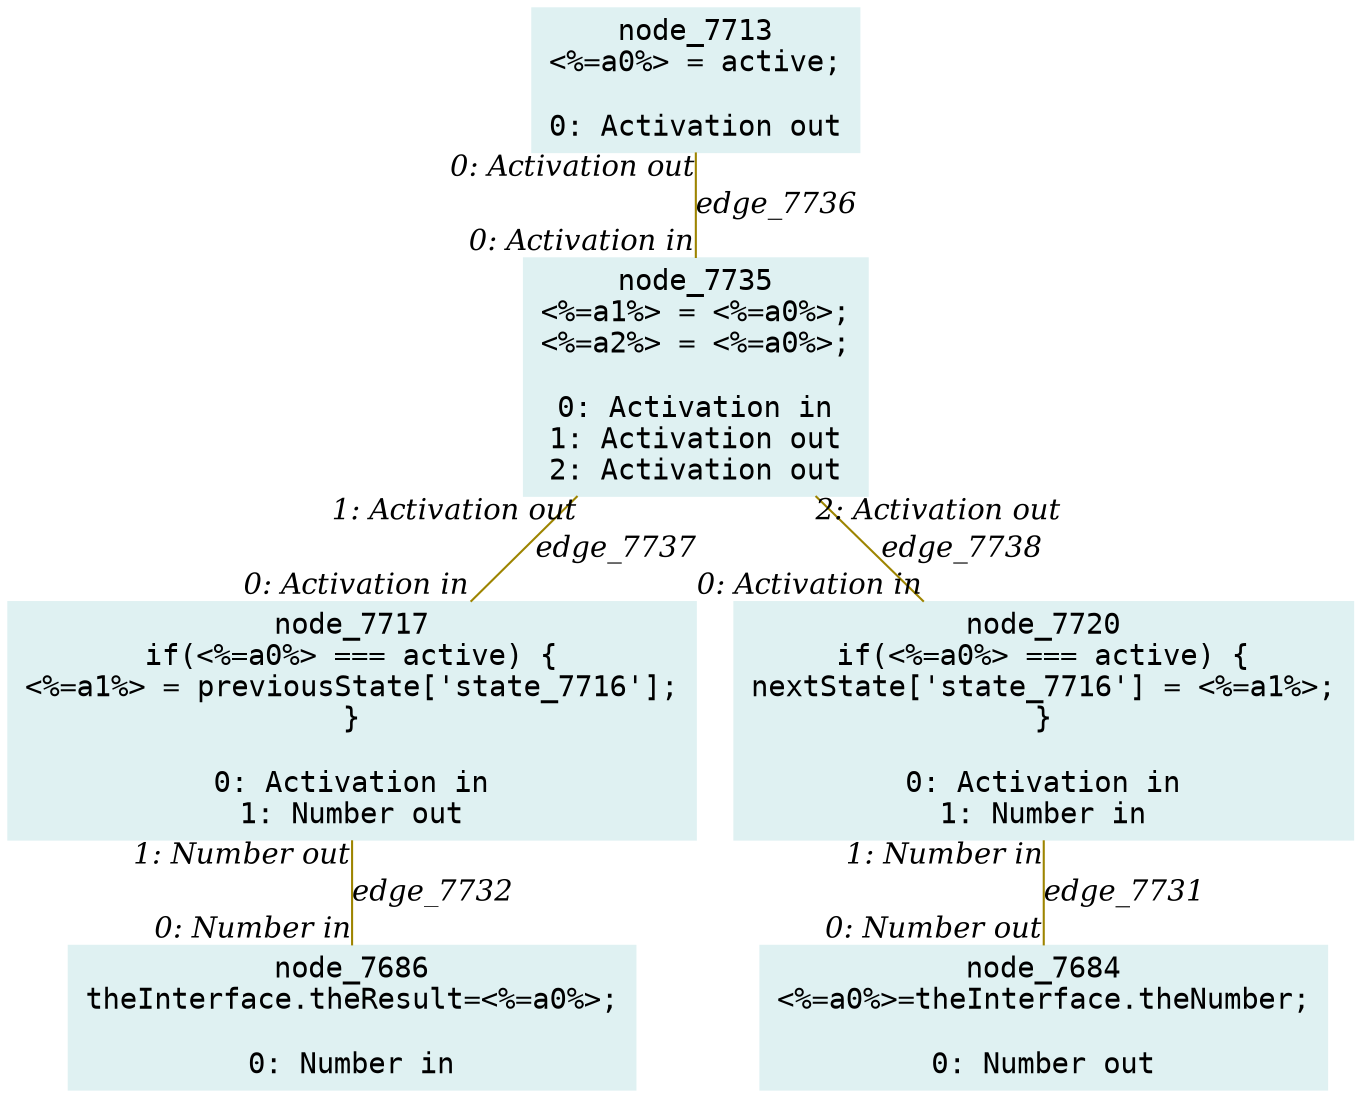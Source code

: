 digraph g{node_7684 [shape="box", style="filled", color="#dff1f2", fontname="Courier", label="node_7684
<%=a0%>=theInterface.theNumber;

0: Number out" ]
node_7686 [shape="box", style="filled", color="#dff1f2", fontname="Courier", label="node_7686
theInterface.theResult=<%=a0%>;

0: Number in" ]
node_7713 [shape="box", style="filled", color="#dff1f2", fontname="Courier", label="node_7713
<%=a0%> = active;

0: Activation out" ]
node_7717 [shape="box", style="filled", color="#dff1f2", fontname="Courier", label="node_7717
if(<%=a0%> === active) {
<%=a1%> = previousState['state_7716'];
}

0: Activation in
1: Number out" ]
node_7720 [shape="box", style="filled", color="#dff1f2", fontname="Courier", label="node_7720
if(<%=a0%> === active) {
nextState['state_7716'] = <%=a1%>;
}

0: Activation in
1: Number in" ]
node_7735 [shape="box", style="filled", color="#dff1f2", fontname="Courier", label="node_7735
<%=a1%> = <%=a0%>;
<%=a2%> = <%=a0%>;

0: Activation in
1: Activation out
2: Activation out" ]
node_7720 -> node_7684 [dir=none, arrowHead=none, fontname="Times-Italic", arrowsize=1, color="#9d8400", label="edge_7731",  headlabel="0: Number out", taillabel="1: Number in" ]
node_7717 -> node_7686 [dir=none, arrowHead=none, fontname="Times-Italic", arrowsize=1, color="#9d8400", label="edge_7732",  headlabel="0: Number in", taillabel="1: Number out" ]
node_7713 -> node_7735 [dir=none, arrowHead=none, fontname="Times-Italic", arrowsize=1, color="#9d8400", label="edge_7736",  headlabel="0: Activation in", taillabel="0: Activation out" ]
node_7735 -> node_7717 [dir=none, arrowHead=none, fontname="Times-Italic", arrowsize=1, color="#9d8400", label="edge_7737",  headlabel="0: Activation in", taillabel="1: Activation out" ]
node_7735 -> node_7720 [dir=none, arrowHead=none, fontname="Times-Italic", arrowsize=1, color="#9d8400", label="edge_7738",  headlabel="0: Activation in", taillabel="2: Activation out" ]
}